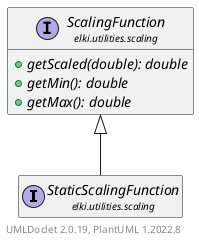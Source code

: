 @startuml
    remove .*\.(Instance|Par|Parameterizer|Factory)$
    set namespaceSeparator none
    hide empty fields
    hide empty methods

    interface "<size:14>StaticScalingFunction\n<size:10>elki.utilities.scaling" as elki.utilities.scaling.StaticScalingFunction [[StaticScalingFunction.html]]

    interface "<size:14>ScalingFunction\n<size:10>elki.utilities.scaling" as elki.utilities.scaling.ScalingFunction [[ScalingFunction.html]] {
        {abstract} +getScaled(double): double
        {abstract} +getMin(): double
        {abstract} +getMax(): double
    }

    elki.utilities.scaling.ScalingFunction <|-- elki.utilities.scaling.StaticScalingFunction

    center footer UMLDoclet 2.0.19, PlantUML 1.2022.8
@enduml
